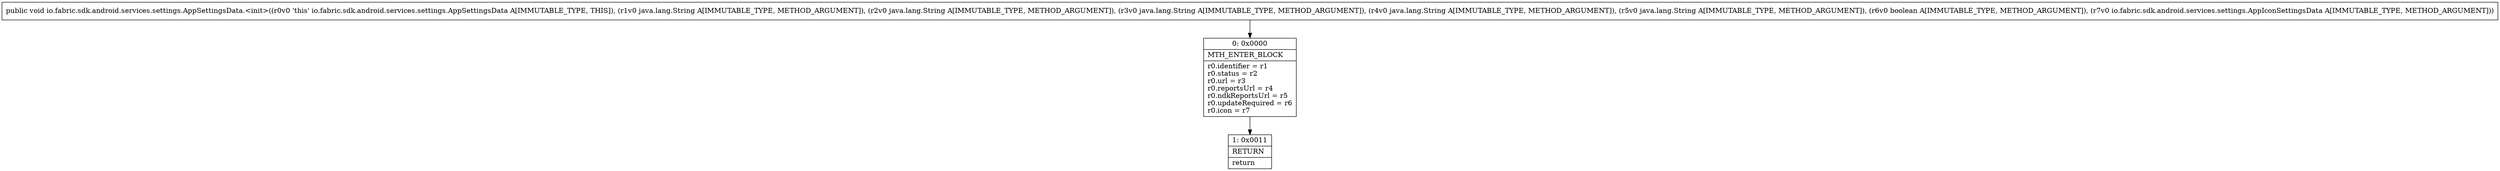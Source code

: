 digraph "CFG forio.fabric.sdk.android.services.settings.AppSettingsData.\<init\>(Ljava\/lang\/String;Ljava\/lang\/String;Ljava\/lang\/String;Ljava\/lang\/String;Ljava\/lang\/String;ZLio\/fabric\/sdk\/android\/services\/settings\/AppIconSettingsData;)V" {
Node_0 [shape=record,label="{0\:\ 0x0000|MTH_ENTER_BLOCK\l|r0.identifier = r1\lr0.status = r2\lr0.url = r3\lr0.reportsUrl = r4\lr0.ndkReportsUrl = r5\lr0.updateRequired = r6\lr0.icon = r7\l}"];
Node_1 [shape=record,label="{1\:\ 0x0011|RETURN\l|return\l}"];
MethodNode[shape=record,label="{public void io.fabric.sdk.android.services.settings.AppSettingsData.\<init\>((r0v0 'this' io.fabric.sdk.android.services.settings.AppSettingsData A[IMMUTABLE_TYPE, THIS]), (r1v0 java.lang.String A[IMMUTABLE_TYPE, METHOD_ARGUMENT]), (r2v0 java.lang.String A[IMMUTABLE_TYPE, METHOD_ARGUMENT]), (r3v0 java.lang.String A[IMMUTABLE_TYPE, METHOD_ARGUMENT]), (r4v0 java.lang.String A[IMMUTABLE_TYPE, METHOD_ARGUMENT]), (r5v0 java.lang.String A[IMMUTABLE_TYPE, METHOD_ARGUMENT]), (r6v0 boolean A[IMMUTABLE_TYPE, METHOD_ARGUMENT]), (r7v0 io.fabric.sdk.android.services.settings.AppIconSettingsData A[IMMUTABLE_TYPE, METHOD_ARGUMENT])) }"];
MethodNode -> Node_0;
Node_0 -> Node_1;
}

